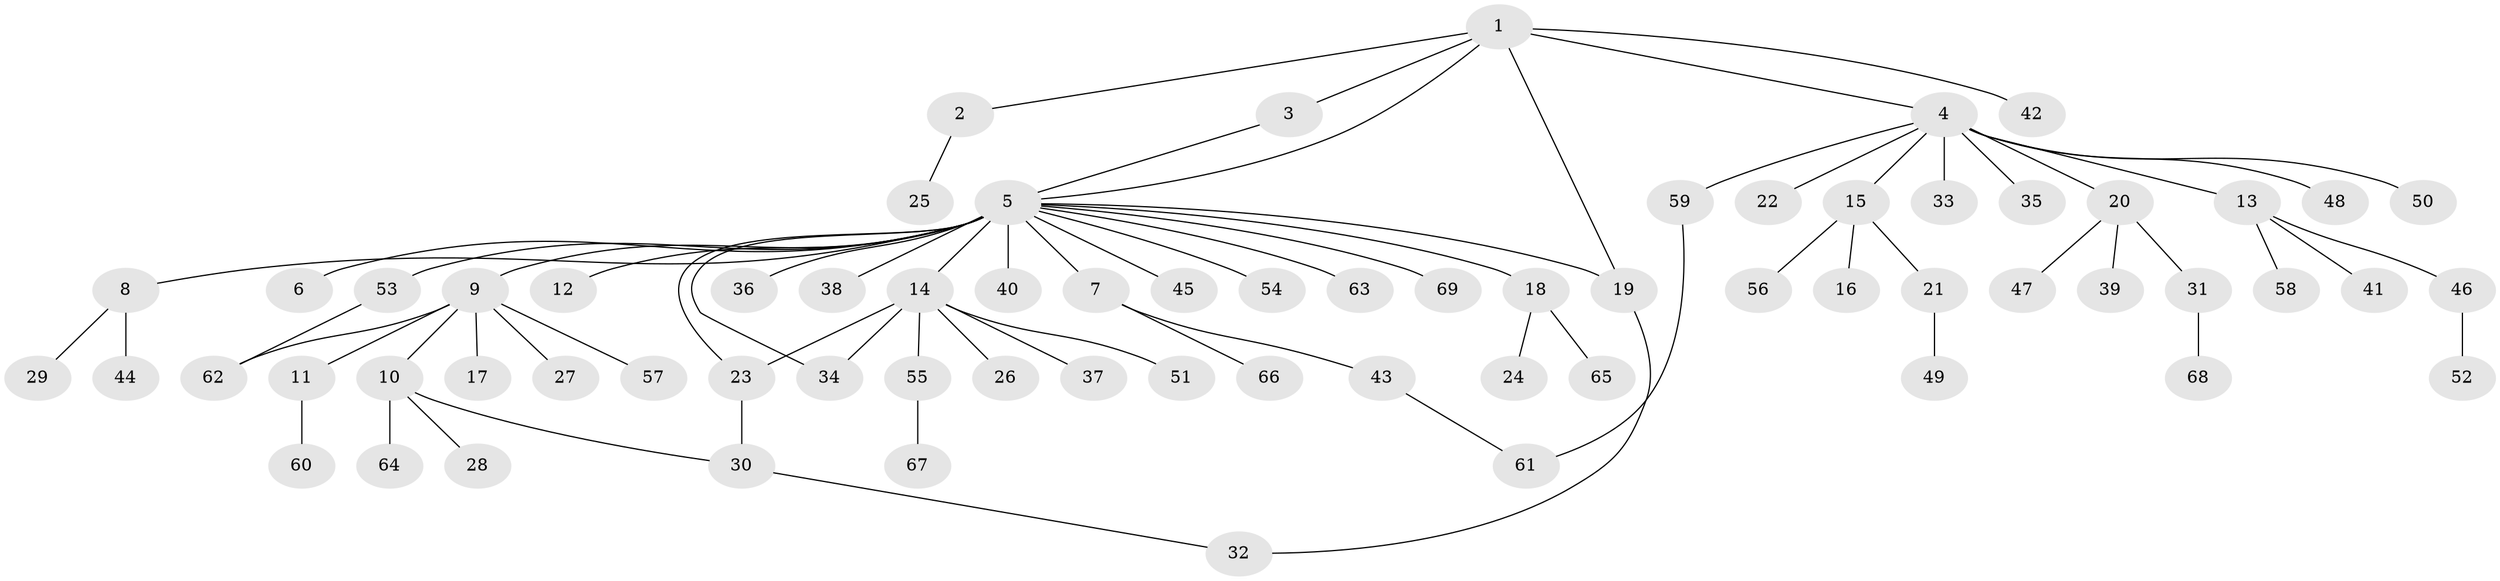// Generated by graph-tools (version 1.1) at 2025/11/02/27/25 16:11:09]
// undirected, 69 vertices, 76 edges
graph export_dot {
graph [start="1"]
  node [color=gray90,style=filled];
  1;
  2;
  3;
  4;
  5;
  6;
  7;
  8;
  9;
  10;
  11;
  12;
  13;
  14;
  15;
  16;
  17;
  18;
  19;
  20;
  21;
  22;
  23;
  24;
  25;
  26;
  27;
  28;
  29;
  30;
  31;
  32;
  33;
  34;
  35;
  36;
  37;
  38;
  39;
  40;
  41;
  42;
  43;
  44;
  45;
  46;
  47;
  48;
  49;
  50;
  51;
  52;
  53;
  54;
  55;
  56;
  57;
  58;
  59;
  60;
  61;
  62;
  63;
  64;
  65;
  66;
  67;
  68;
  69;
  1 -- 2;
  1 -- 3;
  1 -- 4;
  1 -- 5;
  1 -- 19;
  1 -- 42;
  2 -- 25;
  3 -- 5;
  4 -- 13;
  4 -- 15;
  4 -- 20;
  4 -- 22;
  4 -- 33;
  4 -- 35;
  4 -- 48;
  4 -- 50;
  4 -- 59;
  5 -- 6;
  5 -- 7;
  5 -- 8;
  5 -- 9;
  5 -- 12;
  5 -- 14;
  5 -- 18;
  5 -- 19;
  5 -- 23;
  5 -- 34;
  5 -- 36;
  5 -- 38;
  5 -- 40;
  5 -- 45;
  5 -- 53;
  5 -- 54;
  5 -- 63;
  5 -- 69;
  7 -- 43;
  7 -- 66;
  8 -- 29;
  8 -- 44;
  9 -- 10;
  9 -- 11;
  9 -- 17;
  9 -- 27;
  9 -- 57;
  9 -- 62;
  10 -- 28;
  10 -- 30;
  10 -- 64;
  11 -- 60;
  13 -- 41;
  13 -- 46;
  13 -- 58;
  14 -- 23;
  14 -- 26;
  14 -- 34;
  14 -- 37;
  14 -- 51;
  14 -- 55;
  15 -- 16;
  15 -- 21;
  15 -- 56;
  18 -- 24;
  18 -- 65;
  19 -- 32;
  20 -- 31;
  20 -- 39;
  20 -- 47;
  21 -- 49;
  23 -- 30;
  30 -- 32;
  31 -- 68;
  43 -- 61;
  46 -- 52;
  53 -- 62;
  55 -- 67;
  59 -- 61;
}

